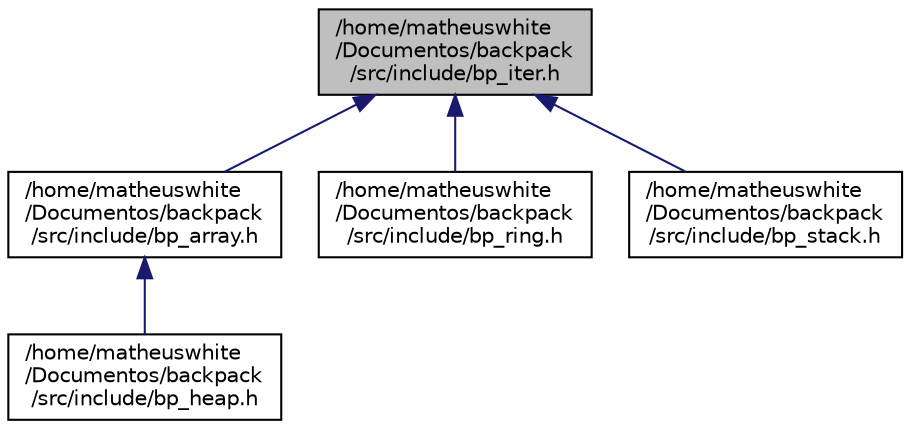 digraph "/home/matheuswhite/Documentos/backpack/src/include/bp_iter.h"
{
 // LATEX_PDF_SIZE
  edge [fontname="Helvetica",fontsize="10",labelfontname="Helvetica",labelfontsize="10"];
  node [fontname="Helvetica",fontsize="10",shape=record];
  Node1 [label="/home/matheuswhite\l/Documentos/backpack\l/src/include/bp_iter.h",height=0.2,width=0.4,color="black", fillcolor="grey75", style="filled", fontcolor="black",tooltip="Specifies the generic iterator structure. The iterator is a interface with 3 method...."];
  Node1 -> Node2 [dir="back",color="midnightblue",fontsize="10",style="solid",fontname="Helvetica"];
  Node2 [label="/home/matheuswhite\l/Documentos/backpack\l/src/include/bp_array.h",height=0.2,width=0.4,color="black", fillcolor="white", style="filled",URL="$bp__array_8h.html",tooltip="Specifies the array structure. This structure works as a buffer, where the develop could insert the e..."];
  Node2 -> Node3 [dir="back",color="midnightblue",fontsize="10",style="solid",fontname="Helvetica"];
  Node3 [label="/home/matheuswhite\l/Documentos/backpack\l/src/include/bp_heap.h",height=0.2,width=0.4,color="black", fillcolor="white", style="filled",URL="$bp__heap_8h.html",tooltip="Specifies the heap structure. the heap could be a Min-Heap or a Max-Heap."];
  Node1 -> Node4 [dir="back",color="midnightblue",fontsize="10",style="solid",fontname="Helvetica"];
  Node4 [label="/home/matheuswhite\l/Documentos/backpack\l/src/include/bp_ring.h",height=0.2,width=0.4,color="black", fillcolor="white", style="filled",URL="$bp__ring_8h.html",tooltip="Specifies the ring structure. This structure works as a circular buffer. When the buffer is in its ma..."];
  Node1 -> Node5 [dir="back",color="midnightblue",fontsize="10",style="solid",fontname="Helvetica"];
  Node5 [label="/home/matheuswhite\l/Documentos/backpack\l/src/include/bp_stack.h",height=0.2,width=0.4,color="black", fillcolor="white", style="filled",URL="$bp__stack_8h.html",tooltip="Specifies the stack structure. The following module follow the LIFO (Last-In-First-Out) order."];
}
